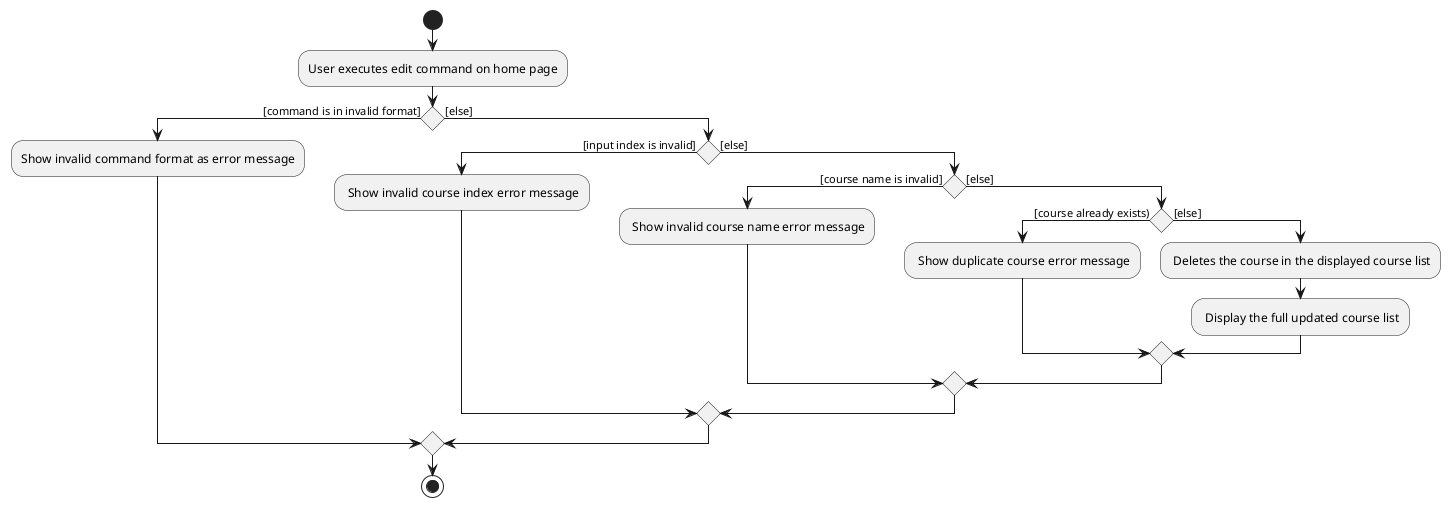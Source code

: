 @startuml
start
:User executes edit command on home page;

'Since the beta syntax does not support placing the condition outside the
'diamond we place it as the true branch instead.

if () then ([command is in invalid format])
    :Show invalid command format as error message;

else ([else])
    if () then ([input index is invalid])
        : Show invalid course index error message;
    else ([else])
        if () then ([course name is invalid])
            : Show invalid course name error message;
        else ([else])
            if () then ([course already exists))
                : Show duplicate course error message;
            else ([else])
                : Deletes the course in the displayed course list;
                : Display the full updated course list;
            endif
        endif
    endif
endif
stop

@enduml
